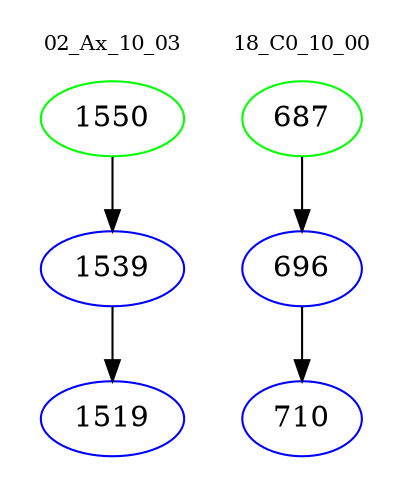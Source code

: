 digraph{
subgraph cluster_0 {
color = white
label = "02_Ax_10_03";
fontsize=10;
T0_1550 [label="1550", color="green"]
T0_1550 -> T0_1539 [color="black"]
T0_1539 [label="1539", color="blue"]
T0_1539 -> T0_1519 [color="black"]
T0_1519 [label="1519", color="blue"]
}
subgraph cluster_1 {
color = white
label = "18_C0_10_00";
fontsize=10;
T1_687 [label="687", color="green"]
T1_687 -> T1_696 [color="black"]
T1_696 [label="696", color="blue"]
T1_696 -> T1_710 [color="black"]
T1_710 [label="710", color="blue"]
}
}
